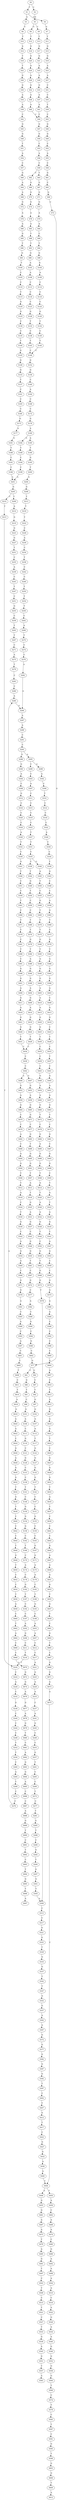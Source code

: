 strict digraph  {
	S0 -> S1 [ label = T ];
	S0 -> S2 [ label = C ];
	S1 -> S3 [ label = A ];
	S1 -> S4 [ label = G ];
	S2 -> S5 [ label = G ];
	S3 -> S6 [ label = C ];
	S4 -> S7 [ label = G ];
	S5 -> S8 [ label = G ];
	S5 -> S9 [ label = C ];
	S6 -> S10 [ label = T ];
	S7 -> S11 [ label = T ];
	S8 -> S12 [ label = T ];
	S9 -> S13 [ label = T ];
	S10 -> S14 [ label = A ];
	S11 -> S15 [ label = G ];
	S12 -> S16 [ label = G ];
	S13 -> S17 [ label = G ];
	S14 -> S18 [ label = T ];
	S15 -> S19 [ label = G ];
	S16 -> S20 [ label = G ];
	S17 -> S21 [ label = G ];
	S18 -> S22 [ label = T ];
	S19 -> S23 [ label = A ];
	S20 -> S24 [ label = A ];
	S21 -> S25 [ label = A ];
	S22 -> S26 [ label = G ];
	S23 -> S27 [ label = A ];
	S24 -> S28 [ label = A ];
	S25 -> S29 [ label = A ];
	S26 -> S30 [ label = G ];
	S27 -> S31 [ label = C ];
	S28 -> S32 [ label = G ];
	S29 -> S33 [ label = G ];
	S30 -> S34 [ label = A ];
	S31 -> S35 [ label = C ];
	S32 -> S36 [ label = A ];
	S33 -> S37 [ label = A ];
	S34 -> S38 [ label = A ];
	S35 -> S39 [ label = T ];
	S36 -> S40 [ label = A ];
	S37 -> S41 [ label = A ];
	S38 -> S42 [ label = C ];
	S39 -> S43 [ label = C ];
	S40 -> S44 [ label = C ];
	S41 -> S44 [ label = C ];
	S42 -> S45 [ label = G ];
	S43 -> S46 [ label = G ];
	S44 -> S47 [ label = G ];
	S45 -> S48 [ label = G ];
	S46 -> S49 [ label = G ];
	S47 -> S50 [ label = G ];
	S48 -> S51 [ label = T ];
	S49 -> S52 [ label = C ];
	S50 -> S53 [ label = C ];
	S51 -> S54 [ label = A ];
	S52 -> S55 [ label = A ];
	S53 -> S56 [ label = A ];
	S54 -> S57 [ label = C ];
	S55 -> S58 [ label = C ];
	S56 -> S59 [ label = C ];
	S57 -> S60 [ label = G ];
	S58 -> S61 [ label = G ];
	S59 -> S62 [ label = C ];
	S59 -> S63 [ label = T ];
	S60 -> S64 [ label = A ];
	S61 -> S65 [ label = C ];
	S62 -> S66 [ label = G ];
	S63 -> S67 [ label = G ];
	S64 -> S68 [ label = A ];
	S65 -> S69 [ label = G ];
	S66 -> S70 [ label = G ];
	S67 -> S71 [ label = G ];
	S68 -> S72 [ label = G ];
	S69 -> S73 [ label = C ];
	S70 -> S74 [ label = G ];
	S71 -> S75 [ label = G ];
	S72 -> S76 [ label = A ];
	S73 -> S77 [ label = G ];
	S74 -> S78 [ label = A ];
	S75 -> S79 [ label = A ];
	S76 -> S80 [ label = A ];
	S77 -> S81 [ label = C ];
	S77 -> S82 [ label = G ];
	S78 -> S83 [ label = A ];
	S79 -> S84 [ label = A ];
	S80 -> S85 [ label = G ];
	S81 -> S86 [ label = G ];
	S82 -> S87 [ label = C ];
	S83 -> S88 [ label = T ];
	S84 -> S89 [ label = C ];
	S85 -> S90 [ label = T ];
	S86 -> S91 [ label = T ];
	S87 -> S92 [ label = T ];
	S88 -> S93 [ label = T ];
	S89 -> S94 [ label = T ];
	S90 -> S95 [ label = G ];
	S91 -> S96 [ label = C ];
	S92 -> S97 [ label = G ];
	S93 -> S98 [ label = G ];
	S94 -> S99 [ label = G ];
	S95 -> S100 [ label = T ];
	S96 -> S101 [ label = G ];
	S97 -> S102 [ label = G ];
	S98 -> S103 [ label = A ];
	S99 -> S104 [ label = G ];
	S100 -> S105 [ label = C ];
	S101 -> S106 [ label = A ];
	S102 -> S107 [ label = A ];
	S103 -> S108 [ label = A ];
	S104 -> S109 [ label = A ];
	S105 -> S110 [ label = C ];
	S106 -> S111 [ label = C ];
	S107 -> S112 [ label = A ];
	S108 -> S113 [ label = C ];
	S109 -> S114 [ label = C ];
	S110 -> S115 [ label = T ];
	S111 -> S116 [ label = G ];
	S112 -> S117 [ label = T ];
	S113 -> S118 [ label = C ];
	S114 -> S119 [ label = C ];
	S115 -> S120 [ label = G ];
	S116 -> S121 [ label = C ];
	S117 -> S122 [ label = G ];
	S118 -> S123 [ label = C ];
	S119 -> S124 [ label = C ];
	S120 -> S125 [ label = G ];
	S121 -> S126 [ label = G ];
	S122 -> S127 [ label = G ];
	S123 -> S128 [ label = G ];
	S124 -> S129 [ label = G ];
	S125 -> S130 [ label = C ];
	S126 -> S131 [ label = C ];
	S127 -> S132 [ label = G ];
	S128 -> S133 [ label = T ];
	S129 -> S134 [ label = T ];
	S130 -> S135 [ label = C ];
	S131 -> S136 [ label = C ];
	S132 -> S137 [ label = G ];
	S133 -> S138 [ label = C ];
	S134 -> S139 [ label = C ];
	S135 -> S140 [ label = T ];
	S136 -> S141 [ label = T ];
	S137 -> S142 [ label = T ];
	S138 -> S143 [ label = T ];
	S139 -> S144 [ label = T ];
	S140 -> S145 [ label = G ];
	S141 -> S146 [ label = C ];
	S142 -> S147 [ label = C ];
	S143 -> S148 [ label = C ];
	S144 -> S148 [ label = C ];
	S145 -> S149 [ label = G ];
	S146 -> S150 [ label = G ];
	S147 -> S151 [ label = C ];
	S148 -> S152 [ label = G ];
	S149 -> S153 [ label = G ];
	S150 -> S154 [ label = G ];
	S151 -> S155 [ label = G ];
	S152 -> S156 [ label = G ];
	S153 -> S157 [ label = T ];
	S154 -> S158 [ label = G ];
	S155 -> S159 [ label = C ];
	S156 -> S160 [ label = C ];
	S157 -> S161 [ label = C ];
	S158 -> S162 [ label = C ];
	S159 -> S163 [ label = C ];
	S160 -> S164 [ label = A ];
	S161 -> S165 [ label = C ];
	S162 -> S166 [ label = T ];
	S163 -> S167 [ label = G ];
	S164 -> S168 [ label = C ];
	S165 -> S169 [ label = C ];
	S166 -> S170 [ label = C ];
	S167 -> S171 [ label = G ];
	S168 -> S172 [ label = C ];
	S169 -> S173 [ label = G ];
	S170 -> S174 [ label = A ];
	S171 -> S175 [ label = A ];
	S172 -> S176 [ label = G ];
	S173 -> S177 [ label = A ];
	S174 -> S178 [ label = C ];
	S175 -> S179 [ label = A ];
	S176 -> S180 [ label = A ];
	S177 -> S181 [ label = G ];
	S178 -> S182 [ label = G ];
	S179 -> S183 [ label = C ];
	S180 -> S184 [ label = G ];
	S180 -> S185 [ label = A ];
	S181 -> S186 [ label = T ];
	S182 -> S187 [ label = T ];
	S183 -> S188 [ label = T ];
	S184 -> S189 [ label = T ];
	S185 -> S190 [ label = T ];
	S186 -> S191 [ label = C ];
	S187 -> S192 [ label = C ];
	S188 -> S193 [ label = G ];
	S189 -> S194 [ label = C ];
	S190 -> S195 [ label = G ];
	S191 -> S196 [ label = C ];
	S192 -> S197 [ label = C ];
	S193 -> S198 [ label = C ];
	S194 -> S199 [ label = C ];
	S195 -> S200 [ label = T ];
	S196 -> S201 [ label = A ];
	S197 -> S202 [ label = A ];
	S198 -> S203 [ label = A ];
	S199 -> S201 [ label = A ];
	S200 -> S204 [ label = A ];
	S201 -> S205 [ label = G ];
	S202 -> S206 [ label = G ];
	S203 -> S207 [ label = A ];
	S204 -> S208 [ label = G ];
	S205 -> S209 [ label = T ];
	S205 -> S210 [ label = C ];
	S206 -> S211 [ label = C ];
	S207 -> S212 [ label = C ];
	S208 -> S213 [ label = T ];
	S209 -> S214 [ label = A ];
	S210 -> S215 [ label = T ];
	S211 -> S216 [ label = T ];
	S212 -> S217 [ label = C ];
	S213 -> S218 [ label = T ];
	S214 -> S219 [ label = G ];
	S215 -> S220 [ label = T ];
	S216 -> S220 [ label = T ];
	S217 -> S221 [ label = A ];
	S218 -> S222 [ label = T ];
	S219 -> S223 [ label = G ];
	S220 -> S224 [ label = C ];
	S221 -> S225 [ label = G ];
	S222 -> S226 [ label = C ];
	S223 -> S227 [ label = G ];
	S224 -> S228 [ label = A ];
	S225 -> S229 [ label = A ];
	S226 -> S230 [ label = A ];
	S227 -> S231 [ label = T ];
	S228 -> S232 [ label = C ];
	S229 -> S233 [ label = A ];
	S230 -> S234 [ label = C ];
	S231 -> S235 [ label = C ];
	S232 -> S236 [ label = G ];
	S233 -> S237 [ label = C ];
	S234 -> S238 [ label = T ];
	S235 -> S239 [ label = A ];
	S236 -> S240 [ label = C ];
	S237 -> S241 [ label = A ];
	S238 -> S242 [ label = C ];
	S239 -> S243 [ label = C ];
	S240 -> S244 [ label = C ];
	S241 -> S245 [ label = G ];
	S242 -> S246 [ label = C ];
	S243 -> S247 [ label = T ];
	S244 -> S248 [ label = C ];
	S245 -> S249 [ label = C ];
	S246 -> S250 [ label = T ];
	S247 -> S251 [ label = C ];
	S248 -> S252 [ label = T ];
	S249 -> S253 [ label = C ];
	S250 -> S254 [ label = T ];
	S251 -> S255 [ label = G ];
	S252 -> S256 [ label = T ];
	S253 -> S257 [ label = G ];
	S254 -> S258 [ label = T ];
	S255 -> S259 [ label = C ];
	S256 -> S260 [ label = C ];
	S257 -> S261 [ label = T ];
	S258 -> S262 [ label = C ];
	S259 -> S263 [ label = T ];
	S260 -> S264 [ label = A ];
	S261 -> S265 [ label = C ];
	S262 -> S266 [ label = A ];
	S263 -> S267 [ label = T ];
	S264 -> S268 [ label = T ];
	S265 -> S269 [ label = C ];
	S266 -> S270 [ label = T ];
	S267 -> S271 [ label = C ];
	S268 -> S272 [ label = C ];
	S269 -> S273 [ label = T ];
	S270 -> S274 [ label = C ];
	S271 -> S275 [ label = A ];
	S272 -> S276 [ label = C ];
	S273 -> S277 [ label = C ];
	S274 -> S278 [ label = C ];
	S275 -> S279 [ label = T ];
	S276 -> S280 [ label = A ];
	S277 -> S281 [ label = T ];
	S278 -> S282 [ label = A ];
	S279 -> S283 [ label = C ];
	S280 -> S284 [ label = G ];
	S281 -> S285 [ label = G ];
	S282 -> S284 [ label = G ];
	S283 -> S286 [ label = C ];
	S284 -> S287 [ label = A ];
	S285 -> S288 [ label = T ];
	S286 -> S280 [ label = A ];
	S287 -> S289 [ label = A ];
	S288 -> S290 [ label = C ];
	S289 -> S291 [ label = C ];
	S290 -> S292 [ label = G ];
	S291 -> S293 [ label = C ];
	S292 -> S294 [ label = T ];
	S293 -> S295 [ label = A ];
	S293 -> S296 [ label = G ];
	S294 -> S297 [ label = G ];
	S295 -> S298 [ label = G ];
	S295 -> S299 [ label = C ];
	S296 -> S300 [ label = G ];
	S297 -> S301 [ label = G ];
	S298 -> S302 [ label = A ];
	S299 -> S303 [ label = C ];
	S300 -> S304 [ label = A ];
	S301 -> S305 [ label = T ];
	S302 -> S306 [ label = C ];
	S303 -> S307 [ label = A ];
	S304 -> S308 [ label = C ];
	S305 -> S309 [ label = A ];
	S306 -> S310 [ label = T ];
	S307 -> S311 [ label = C ];
	S308 -> S312 [ label = G ];
	S309 -> S313 [ label = C ];
	S310 -> S314 [ label = C ];
	S311 -> S315 [ label = C ];
	S312 -> S316 [ label = C ];
	S313 -> S317 [ label = C ];
	S314 -> S318 [ label = C ];
	S315 -> S319 [ label = C ];
	S316 -> S320 [ label = C ];
	S317 -> S321 [ label = G ];
	S318 -> S322 [ label = C ];
	S319 -> S323 [ label = C ];
	S320 -> S324 [ label = C ];
	S321 -> S325 [ label = G ];
	S322 -> S326 [ label = A ];
	S323 -> S327 [ label = T ];
	S324 -> S328 [ label = A ];
	S325 -> S329 [ label = T ];
	S326 -> S330 [ label = T ];
	S327 -> S331 [ label = T ];
	S328 -> S332 [ label = T ];
	S329 -> S333 [ label = G ];
	S330 -> S334 [ label = C ];
	S331 -> S335 [ label = C ];
	S332 -> S336 [ label = C ];
	S333 -> S337 [ label = G ];
	S334 -> S338 [ label = T ];
	S335 -> S339 [ label = C ];
	S335 -> S340 [ label = G ];
	S336 -> S341 [ label = G ];
	S337 -> S342 [ label = T ];
	S338 -> S343 [ label = G ];
	S339 -> S344 [ label = T ];
	S340 -> S345 [ label = A ];
	S341 -> S346 [ label = T ];
	S342 -> S347 [ label = T ];
	S343 -> S348 [ label = C ];
	S344 -> S349 [ label = G ];
	S345 -> S350 [ label = T ];
	S346 -> S351 [ label = C ];
	S347 -> S352 [ label = A ];
	S348 -> S353 [ label = C ];
	S349 -> S354 [ label = T ];
	S350 -> S355 [ label = C ];
	S351 -> S356 [ label = C ];
	S352 -> S357 [ label = G ];
	S353 -> S358 [ label = A ];
	S354 -> S359 [ label = C ];
	S355 -> S360 [ label = G ];
	S356 -> S361 [ label = T ];
	S357 -> S362 [ label = A ];
	S358 -> S363 [ label = G ];
	S359 -> S364 [ label = C ];
	S360 -> S365 [ label = T ];
	S361 -> S366 [ label = C ];
	S362 -> S367 [ label = A ];
	S363 -> S368 [ label = T ];
	S364 -> S369 [ label = T ];
	S365 -> S370 [ label = T ];
	S366 -> S371 [ label = T ];
	S367 -> S372 [ label = G ];
	S368 -> S373 [ label = C ];
	S369 -> S374 [ label = T ];
	S370 -> S375 [ label = T ];
	S371 -> S376 [ label = T ];
	S372 -> S377 [ label = G ];
	S373 -> S378 [ label = G ];
	S374 -> S379 [ label = G ];
	S375 -> S380 [ label = G ];
	S376 -> S381 [ label = C ];
	S377 -> S382 [ label = G ];
	S378 -> S383 [ label = T ];
	S379 -> S384 [ label = T ];
	S380 -> S385 [ label = T ];
	S381 -> S386 [ label = T ];
	S382 -> S387 [ label = G ];
	S383 -> S388 [ label = A ];
	S384 -> S389 [ label = A ];
	S385 -> S390 [ label = A ];
	S386 -> S391 [ label = C ];
	S387 -> S392 [ label = G ];
	S388 -> S393 [ label = A ];
	S389 -> S394 [ label = G ];
	S390 -> S395 [ label = G ];
	S391 -> S396 [ label = G ];
	S392 -> S397 [ label = T ];
	S393 -> S398 [ label = G ];
	S394 -> S399 [ label = G ];
	S395 -> S400 [ label = G ];
	S396 -> S401 [ label = G ];
	S397 -> S402 [ label = C ];
	S398 -> S403 [ label = A ];
	S399 -> S404 [ label = A ];
	S400 -> S405 [ label = A ];
	S401 -> S406 [ label = A ];
	S402 -> S407 [ label = C ];
	S403 -> S408 [ label = C ];
	S404 -> S409 [ label = G ];
	S405 -> S410 [ label = A ];
	S406 -> S411 [ label = G ];
	S407 -> S412 [ label = G ];
	S408 -> S413 [ label = G ];
	S409 -> S414 [ label = A ];
	S410 -> S415 [ label = A ];
	S411 -> S416 [ label = A ];
	S412 -> S417 [ label = T ];
	S413 -> S418 [ label = G ];
	S414 -> S419 [ label = G ];
	S415 -> S420 [ label = G ];
	S416 -> S421 [ label = G ];
	S417 -> S422 [ label = C ];
	S418 -> S423 [ label = C ];
	S419 -> S424 [ label = G ];
	S420 -> S425 [ label = G ];
	S421 -> S426 [ label = G ];
	S422 -> S427 [ label = G ];
	S423 -> S428 [ label = T ];
	S424 -> S429 [ label = T ];
	S425 -> S430 [ label = T ];
	S426 -> S431 [ label = T ];
	S427 -> S432 [ label = G ];
	S428 -> S433 [ label = C ];
	S429 -> S434 [ label = C ];
	S430 -> S435 [ label = C ];
	S431 -> S434 [ label = C ];
	S432 -> S436 [ label = A ];
	S433 -> S437 [ label = T ];
	S434 -> S438 [ label = C ];
	S435 -> S439 [ label = C ];
	S436 -> S440 [ label = A ];
	S437 -> S441 [ label = C ];
	S438 -> S442 [ label = C ];
	S439 -> S443 [ label = C ];
	S440 -> S444 [ label = C ];
	S441 -> S445 [ label = G ];
	S442 -> S446 [ label = A ];
	S442 -> S447 [ label = G ];
	S443 -> S448 [ label = G ];
	S444 -> S449 [ label = A ];
	S444 -> S450 [ label = T ];
	S445 -> S451 [ label = A ];
	S446 -> S452 [ label = G ];
	S447 -> S453 [ label = G ];
	S448 -> S454 [ label = A ];
	S449 -> S455 [ label = G ];
	S450 -> S456 [ label = A ];
	S451 -> S457 [ label = A ];
	S452 -> S458 [ label = A ];
	S453 -> S459 [ label = A ];
	S454 -> S460 [ label = A ];
	S455 -> S461 [ label = G ];
	S456 -> S462 [ label = C ];
	S457 -> S463 [ label = G ];
	S458 -> S464 [ label = G ];
	S459 -> S465 [ label = G ];
	S460 -> S466 [ label = G ];
	S461 -> S467 [ label = A ];
	S462 -> S468 [ label = A ];
	S463 -> S469 [ label = T ];
	S464 -> S470 [ label = C ];
	S465 -> S471 [ label = G ];
	S466 -> S472 [ label = T ];
	S467 -> S473 [ label = A ];
	S468 -> S474 [ label = A ];
	S469 -> S475 [ label = C ];
	S470 -> S476 [ label = C ];
	S471 -> S477 [ label = C ];
	S472 -> S478 [ label = C ];
	S473 -> S479 [ label = T ];
	S474 -> S480 [ label = C ];
	S475 -> S481 [ label = G ];
	S476 -> S482 [ label = A ];
	S477 -> S483 [ label = G ];
	S478 -> S484 [ label = G ];
	S479 -> S485 [ label = A ];
	S480 -> S486 [ label = G ];
	S481 -> S487 [ label = C ];
	S482 -> S488 [ label = C ];
	S483 -> S489 [ label = T ];
	S484 -> S490 [ label = A ];
	S485 -> S491 [ label = G ];
	S486 -> S492 [ label = A ];
	S487 -> S493 [ label = G ];
	S488 -> S494 [ label = G ];
	S489 -> S495 [ label = G ];
	S490 -> S496 [ label = G ];
	S491 -> S497 [ label = T ];
	S492 -> S498 [ label = A ];
	S493 -> S499 [ label = G ];
	S494 -> S500 [ label = G ];
	S495 -> S501 [ label = G ];
	S496 -> S502 [ label = G ];
	S497 -> S503 [ label = C ];
	S498 -> S504 [ label = A ];
	S499 -> S505 [ label = C ];
	S500 -> S506 [ label = T ];
	S501 -> S507 [ label = T ];
	S502 -> S508 [ label = T ];
	S503 -> S509 [ label = T ];
	S504 -> S510 [ label = A ];
	S505 -> S511 [ label = T ];
	S506 -> S512 [ label = T ];
	S507 -> S513 [ label = A ];
	S508 -> S514 [ label = A ];
	S509 -> S515 [ label = C ];
	S510 -> S516 [ label = C ];
	S511 -> S517 [ label = A ];
	S512 -> S518 [ label = A ];
	S513 -> S519 [ label = T ];
	S514 -> S520 [ label = T ];
	S515 -> S521 [ label = T ];
	S516 -> S522 [ label = A ];
	S517 -> S523 [ label = T ];
	S518 -> S524 [ label = C ];
	S519 -> S525 [ label = G ];
	S520 -> S526 [ label = A ];
	S521 -> S527 [ label = C ];
	S522 -> S528 [ label = G ];
	S523 -> S529 [ label = A ];
	S524 -> S530 [ label = T ];
	S525 -> S531 [ label = A ];
	S526 -> S532 [ label = A ];
	S527 -> S533 [ label = T ];
	S528 -> S534 [ label = A ];
	S529 -> S535 [ label = G ];
	S530 -> S536 [ label = G ];
	S531 -> S537 [ label = G ];
	S532 -> S538 [ label = G ];
	S533 -> S539 [ label = G ];
	S534 -> S540 [ label = A ];
	S535 -> S541 [ label = T ];
	S536 -> S542 [ label = C ];
	S537 -> S543 [ label = C ];
	S538 -> S544 [ label = T ];
	S539 -> S545 [ label = A ];
	S540 -> S546 [ label = G ];
	S541 -> S547 [ label = A ];
	S542 -> S548 [ label = A ];
	S543 -> S549 [ label = G ];
	S544 -> S550 [ label = C ];
	S545 -> S551 [ label = G ];
	S546 -> S552 [ label = G ];
	S547 -> S553 [ label = G ];
	S548 -> S554 [ label = G ];
	S549 -> S555 [ label = G ];
	S550 -> S556 [ label = G ];
	S551 -> S557 [ label = T ];
	S552 -> S558 [ label = G ];
	S553 -> S559 [ label = C ];
	S554 -> S560 [ label = A ];
	S555 -> S561 [ label = T ];
	S556 -> S562 [ label = T ];
	S557 -> S563 [ label = A ];
	S558 -> S564 [ label = G ];
	S559 -> S565 [ label = C ];
	S560 -> S566 [ label = C ];
	S561 -> S567 [ label = C ];
	S562 -> S568 [ label = G ];
	S564 -> S569 [ label = T ];
	S565 -> S570 [ label = G ];
	S566 -> S571 [ label = G ];
	S567 -> S572 [ label = G ];
	S568 -> S573 [ label = G ];
	S569 -> S574 [ label = C ];
	S570 -> S575 [ label = A ];
	S571 -> S576 [ label = G ];
	S572 -> S577 [ label = C ];
	S573 -> S578 [ label = T ];
	S574 -> S579 [ label = T ];
	S575 -> S580 [ label = A ];
	S576 -> S581 [ label = A ];
	S577 -> S582 [ label = A ];
	S578 -> S309 [ label = A ];
	S579 -> S583 [ label = C ];
	S580 -> S584 [ label = A ];
	S581 -> S585 [ label = C ];
	S582 -> S586 [ label = C ];
	S583 -> S587 [ label = T ];
	S584 -> S588 [ label = C ];
	S585 -> S589 [ label = A ];
	S586 -> S590 [ label = G ];
	S587 -> S591 [ label = C ];
	S588 -> S592 [ label = C ];
	S589 -> S593 [ label = C ];
	S590 -> S594 [ label = C ];
	S591 -> S595 [ label = G ];
	S592 -> S596 [ label = C ];
	S593 -> S597 [ label = A ];
	S594 -> S598 [ label = G ];
	S595 -> S599 [ label = T ];
	S596 -> S600 [ label = C ];
	S597 -> S601 [ label = C ];
	S598 -> S602 [ label = C ];
	S599 -> S603 [ label = G ];
	S600 -> S604 [ label = G ];
	S601 -> S605 [ label = C ];
	S602 -> S77 [ label = G ];
	S603 -> S606 [ label = G ];
	S604 -> S607 [ label = A ];
	S605 -> S608 [ label = T ];
	S606 -> S609 [ label = T ];
	S607 -> S610 [ label = C ];
	S608 -> S611 [ label = C ];
	S609 -> S612 [ label = A ];
	S610 -> S613 [ label = T ];
	S611 -> S614 [ label = T ];
	S613 -> S615 [ label = A ];
	S614 -> S616 [ label = A ];
	S615 -> S617 [ label = G ];
	S616 -> S618 [ label = G ];
	S617 -> S619 [ label = A ];
	S618 -> S620 [ label = A ];
	S619 -> S621 [ label = A ];
	S620 -> S622 [ label = A ];
	S621 -> S623 [ label = T ];
	S622 -> S624 [ label = C ];
	S623 -> S625 [ label = C ];
	S624 -> S626 [ label = G ];
	S625 -> S627 [ label = G ];
	S626 -> S628 [ label = A ];
	S627 -> S629 [ label = G ];
	S628 -> S630 [ label = G ];
	S629 -> S631 [ label = G ];
	S630 -> S632 [ label = G ];
	S631 -> S633 [ label = T ];
	S632 -> S634 [ label = T ];
	S633 -> S635 [ label = A ];
	S634 -> S636 [ label = G ];
	S635 -> S637 [ label = T ];
	S636 -> S638 [ label = T ];
	S637 -> S639 [ label = C ];
	S638 -> S640 [ label = C ];
	S639 -> S641 [ label = C ];
	S640 -> S642 [ label = C ];
	S641 -> S643 [ label = C ];
	S642 -> S644 [ label = C ];
	S643 -> S645 [ label = G ];
	S644 -> S646 [ label = T ];
	S645 -> S647 [ label = A ];
	S646 -> S648 [ label = G ];
	S647 -> S649 [ label = A ];
	S648 -> S650 [ label = T ];
	S649 -> S651 [ label = A ];
	S650 -> S652 [ label = C ];
	S651 -> S653 [ label = G ];
	S652 -> S654 [ label = C ];
	S653 -> S655 [ label = T ];
	S654 -> S656 [ label = T ];
	S655 -> S657 [ label = G ];
	S656 -> S658 [ label = A ];
	S657 -> S659 [ label = T ];
	S658 -> S660 [ label = C ];
	S659 -> S661 [ label = C ];
	S660 -> S662 [ label = T ];
	S661 -> S663 [ label = G ];
	S662 -> S664 [ label = A ];
	S663 -> S665 [ label = T ];
	S664 -> S666 [ label = C ];
	S665 -> S667 [ label = C ];
	S666 -> S668 [ label = C ];
	S667 -> S669 [ label = G ];
	S668 -> S670 [ label = A ];
	S669 -> S671 [ label = G ];
	S670 -> S672 [ label = G ];
	S671 -> S673 [ label = A ];
	S672 -> S674 [ label = G ];
	S673 -> S675 [ label = A ];
	S674 -> S676 [ label = A ];
	S675 -> S444 [ label = C ];
	S676 -> S677 [ label = G ];
	S677 -> S678 [ label = A ];
	S678 -> S679 [ label = G ];
	S679 -> S680 [ label = T ];
	S680 -> S681 [ label = C ];
	S681 -> S682 [ label = A ];
	S682 -> S683 [ label = G ];
	S683 -> S684 [ label = G ];
	S684 -> S685 [ label = A ];
	S685 -> S686 [ label = C ];
	S686 -> S687 [ label = C ];
	S687 -> S688 [ label = A ];
	S688 -> S689 [ label = G ];
	S689 -> S690 [ label = T ];
	S690 -> S691 [ label = C ];
	S691 -> S692 [ label = T ];
	S692 -> S693 [ label = C ];
	S693 -> S694 [ label = T ];
	S694 -> S695 [ label = G ];
	S695 -> S696 [ label = T ];
	S696 -> S697 [ label = A ];
}
